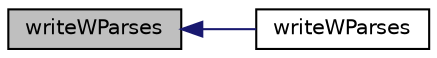 digraph "writeWParses"
{
  bgcolor="transparent";
  edge [fontname="Helvetica",fontsize="10",labelfontname="Helvetica",labelfontsize="10"];
  node [fontname="Helvetica",fontsize="10",shape=record];
  rankdir="LR";
  Node1 [label="writeWParses",height=0.2,width=0.4,color="black", fillcolor="grey75", style="filled" fontcolor="black"];
  Node1 -> Node2 [dir="back",color="midnightblue",fontsize="10",style="solid",fontname="Helvetica"];
  Node2 [label="writeWParses",height=0.2,width=0.4,color="black",URL="$classFoam_1_1NURBS3DCurve.html#a7d50724152a16c59fc20bf269e6be81e"];
}
